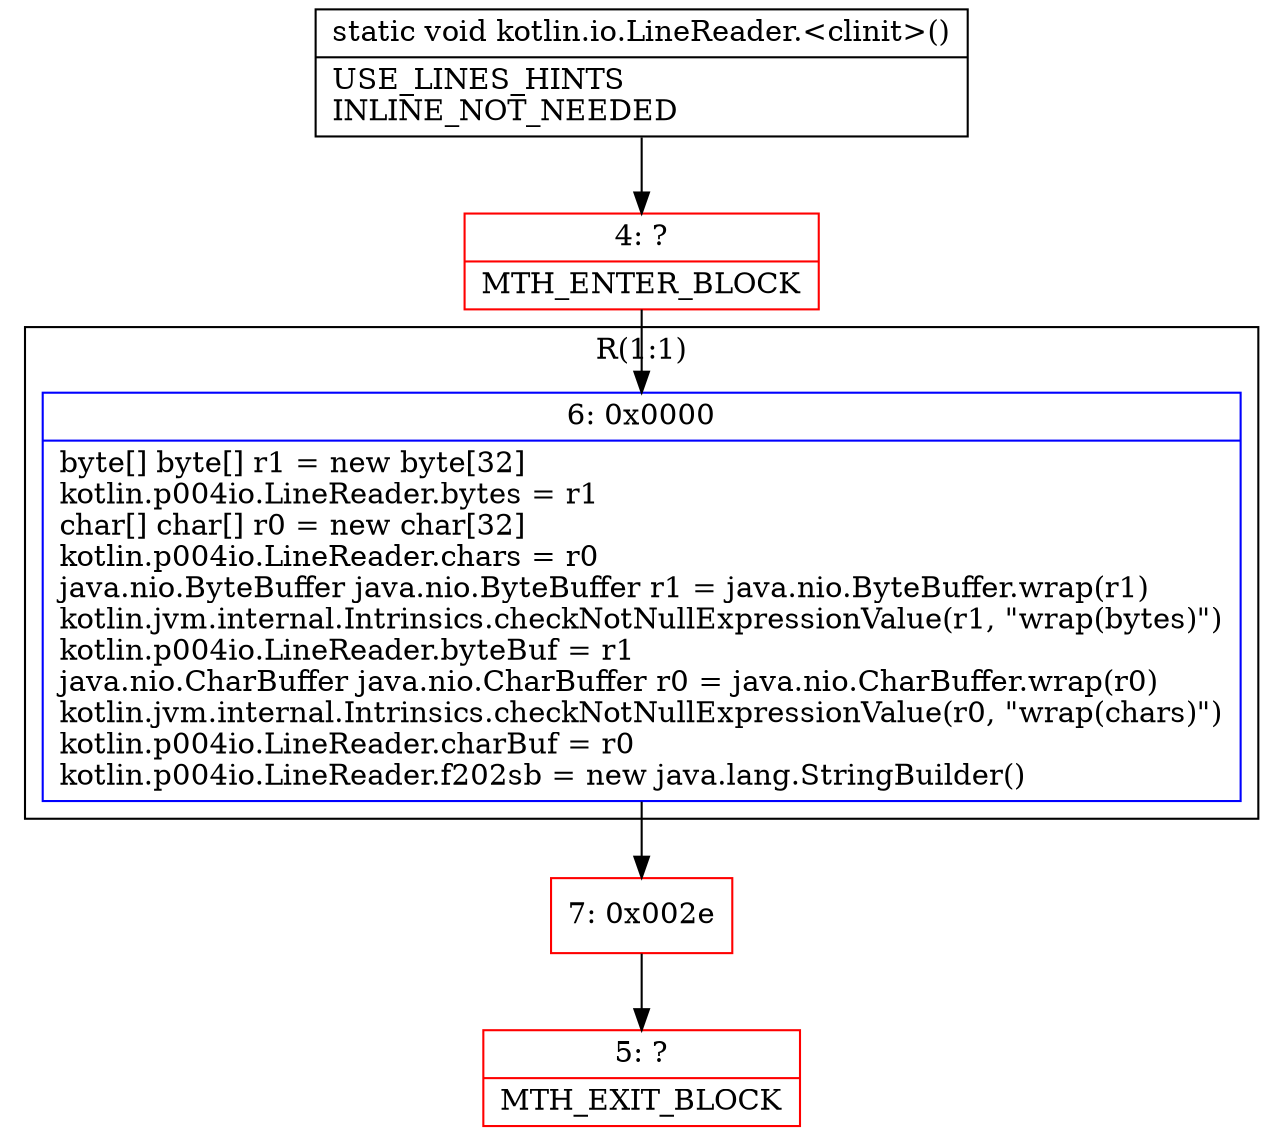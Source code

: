 digraph "CFG forkotlin.io.LineReader.\<clinit\>()V" {
subgraph cluster_Region_54208541 {
label = "R(1:1)";
node [shape=record,color=blue];
Node_6 [shape=record,label="{6\:\ 0x0000|byte[] byte[] r1 = new byte[32]\lkotlin.p004io.LineReader.bytes = r1\lchar[] char[] r0 = new char[32]\lkotlin.p004io.LineReader.chars = r0\ljava.nio.ByteBuffer java.nio.ByteBuffer r1 = java.nio.ByteBuffer.wrap(r1)\lkotlin.jvm.internal.Intrinsics.checkNotNullExpressionValue(r1, \"wrap(bytes)\")\lkotlin.p004io.LineReader.byteBuf = r1\ljava.nio.CharBuffer java.nio.CharBuffer r0 = java.nio.CharBuffer.wrap(r0)\lkotlin.jvm.internal.Intrinsics.checkNotNullExpressionValue(r0, \"wrap(chars)\")\lkotlin.p004io.LineReader.charBuf = r0\lkotlin.p004io.LineReader.f202sb = new java.lang.StringBuilder()\l}"];
}
Node_4 [shape=record,color=red,label="{4\:\ ?|MTH_ENTER_BLOCK\l}"];
Node_7 [shape=record,color=red,label="{7\:\ 0x002e}"];
Node_5 [shape=record,color=red,label="{5\:\ ?|MTH_EXIT_BLOCK\l}"];
MethodNode[shape=record,label="{static void kotlin.io.LineReader.\<clinit\>()  | USE_LINES_HINTS\lINLINE_NOT_NEEDED\l}"];
MethodNode -> Node_4;Node_6 -> Node_7;
Node_4 -> Node_6;
Node_7 -> Node_5;
}

